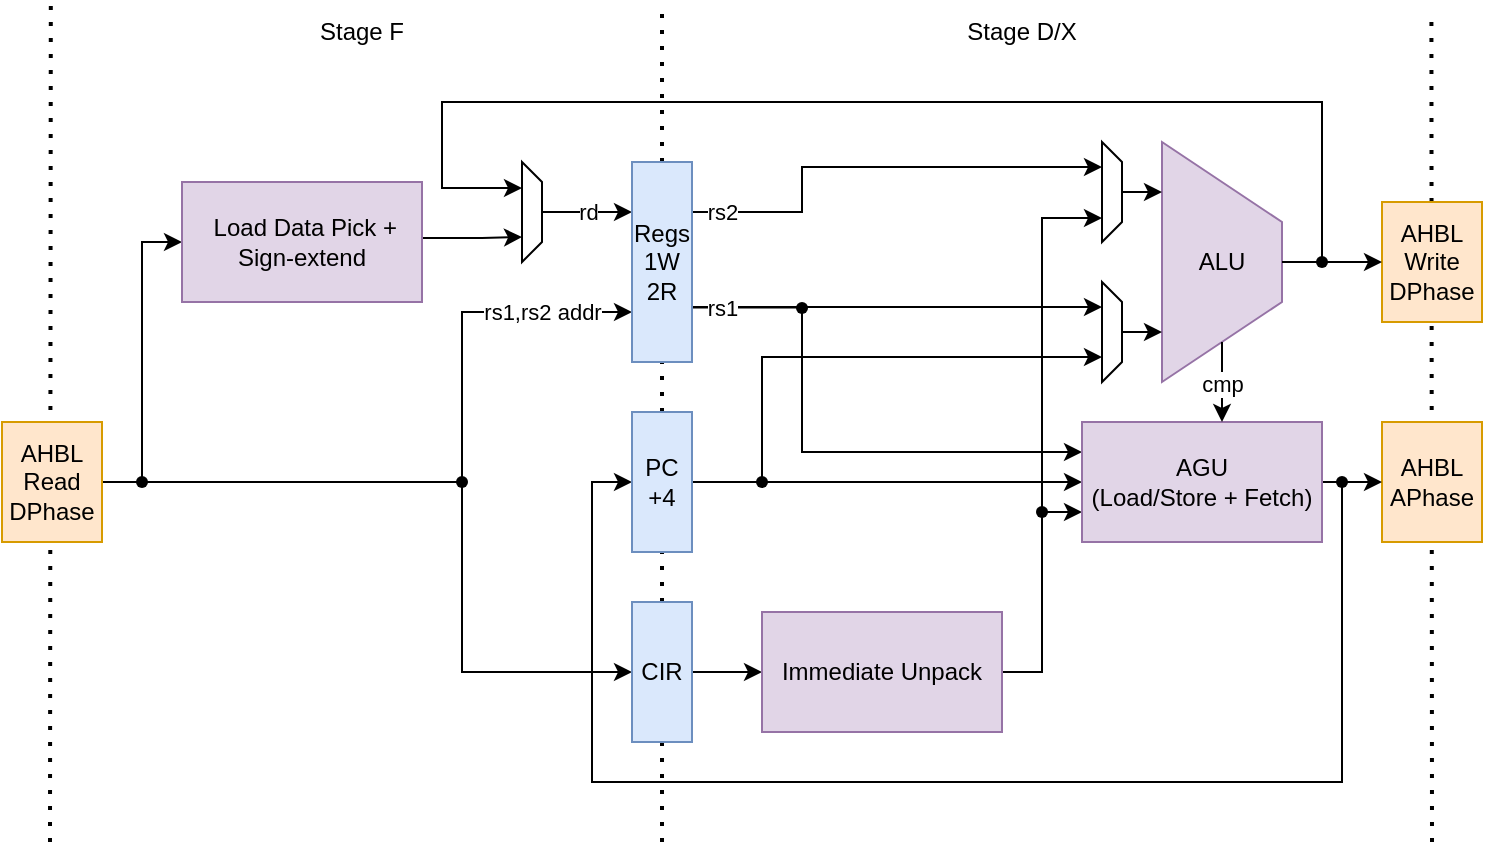 <mxfile version="14.6.6"><diagram id="Cr3QH4spvUeBhHDrpFpN" name="Page-1"><mxGraphModel dx="1422" dy="821" grid="1" gridSize="10" guides="1" tooltips="1" connect="1" arrows="1" fold="1" page="1" pageScale="1" pageWidth="827" pageHeight="1169" math="0" shadow="0"><root><mxCell id="0"/><mxCell id="1" parent="0"/><mxCell id="XzW_Wet-02D-Xz_BRKm1-69" value="" style="endArrow=none;dashed=1;html=1;dashPattern=1 3;strokeWidth=2;bendable=0;" parent="1" target="XzW_Wet-02D-Xz_BRKm1-24" edge="1"><mxGeometry width="50" height="50" relative="1" as="geometry"><mxPoint x="520" y="450" as="sourcePoint"/><mxPoint x="520" y="210" as="targetPoint"/></mxGeometry></mxCell><mxCell id="XzW_Wet-02D-Xz_BRKm1-37" value="" style="endArrow=none;dashed=1;html=1;dashPattern=1 3;strokeWidth=2;bendable=0;" parent="1" edge="1"><mxGeometry width="50" height="50" relative="1" as="geometry"><mxPoint x="905" y="450" as="sourcePoint"/><mxPoint x="904.71" y="40" as="targetPoint"/></mxGeometry></mxCell><mxCell id="XzW_Wet-02D-Xz_BRKm1-15" value="" style="endArrow=none;dashed=1;html=1;dashPattern=1 3;strokeWidth=2;bendable=0;" parent="1" edge="1"><mxGeometry width="50" height="50" relative="1" as="geometry"><mxPoint x="214" y="450" as="sourcePoint"/><mxPoint x="214.41" y="30" as="targetPoint"/></mxGeometry></mxCell><mxCell id="XzW_Wet-02D-Xz_BRKm1-25" value="" style="endArrow=none;dashed=1;html=1;dashPattern=1 3;strokeWidth=2;bendable=0;startArrow=none;" parent="1" source="XzW_Wet-02D-Xz_BRKm1-24" target="XzW_Wet-02D-Xz_BRKm1-5" edge="1"><mxGeometry width="50" height="50" relative="1" as="geometry"><mxPoint x="520" y="510" as="sourcePoint"/><mxPoint x="520" y="30" as="targetPoint"/></mxGeometry></mxCell><mxCell id="XzW_Wet-02D-Xz_BRKm1-14" value="" style="endArrow=none;dashed=1;html=1;dashPattern=1 3;strokeWidth=2;bendable=0;startArrow=none;" parent="1" source="XzW_Wet-02D-Xz_BRKm1-5" edge="1"><mxGeometry width="50" height="50" relative="1" as="geometry"><mxPoint x="520" y="510" as="sourcePoint"/><mxPoint x="520" y="30" as="targetPoint"/></mxGeometry></mxCell><mxCell id="XzW_Wet-02D-Xz_BRKm1-2" value="Stage F" style="text;html=1;strokeColor=none;fillColor=none;align=center;verticalAlign=middle;whiteSpace=wrap;rounded=0;" parent="1" vertex="1"><mxGeometry x="330" y="30" width="80" height="30" as="geometry"/></mxCell><mxCell id="XzW_Wet-02D-Xz_BRKm1-10" value="rs1,rs2 addr" style="edgeStyle=orthogonalEdgeStyle;rounded=0;orthogonalLoop=1;jettySize=auto;html=1;exitX=1;exitY=0.5;exitDx=0;exitDy=0;entryX=0;entryY=0.75;entryDx=0;entryDy=0;" parent="1" source="XzW_Wet-02D-Xz_BRKm1-4" target="XzW_Wet-02D-Xz_BRKm1-5" edge="1"><mxGeometry x="0.743" relative="1" as="geometry"><mxPoint x="400" y="255" as="sourcePoint"/><Array as="points"><mxPoint x="420" y="270"/><mxPoint x="420" y="185"/></Array><mxPoint as="offset"/></mxGeometry></mxCell><mxCell id="XzW_Wet-02D-Xz_BRKm1-19" style="edgeStyle=orthogonalEdgeStyle;rounded=0;orthogonalLoop=1;jettySize=auto;html=1;exitX=1;exitY=0.5;exitDx=0;exitDy=0;entryX=0;entryY=0.5;entryDx=0;entryDy=0;" parent="1" source="XzW_Wet-02D-Xz_BRKm1-4" target="XzW_Wet-02D-Xz_BRKm1-17" edge="1"><mxGeometry relative="1" as="geometry"/></mxCell><mxCell id="XzW_Wet-02D-Xz_BRKm1-20" style="edgeStyle=orthogonalEdgeStyle;rounded=0;orthogonalLoop=1;jettySize=auto;html=1;exitX=1;exitY=0.5;exitDx=0;exitDy=0;entryX=0;entryY=0.5;entryDx=0;entryDy=0;" parent="1" source="XzW_Wet-02D-Xz_BRKm1-4" target="XzW_Wet-02D-Xz_BRKm1-7" edge="1"><mxGeometry relative="1" as="geometry"><Array as="points"><mxPoint x="420" y="270"/><mxPoint x="420" y="365"/></Array></mxGeometry></mxCell><mxCell id="XzW_Wet-02D-Xz_BRKm1-4" value="&lt;div&gt;AHBL&lt;/div&gt;&lt;div&gt;Read DPhase&lt;/div&gt;" style="rounded=0;whiteSpace=wrap;html=1;fillColor=#ffe6cc;strokeColor=#d79b00;" parent="1" vertex="1"><mxGeometry x="190" y="240" width="50" height="60" as="geometry"/></mxCell><mxCell id="XzW_Wet-02D-Xz_BRKm1-68" value="" style="edgeStyle=orthogonalEdgeStyle;rounded=0;orthogonalLoop=1;jettySize=auto;html=1;" parent="1" source="XzW_Wet-02D-Xz_BRKm1-7" target="XzW_Wet-02D-Xz_BRKm1-30" edge="1"><mxGeometry relative="1" as="geometry"/></mxCell><mxCell id="XzW_Wet-02D-Xz_BRKm1-7" value="CIR" style="rounded=0;whiteSpace=wrap;html=1;fillColor=#dae8fc;strokeColor=#6c8ebf;" parent="1" vertex="1"><mxGeometry x="505" y="330" width="30" height="70" as="geometry"/></mxCell><mxCell id="XzW_Wet-02D-Xz_BRKm1-11" value="Stage D/X" style="text;html=1;strokeColor=none;fillColor=none;align=center;verticalAlign=middle;whiteSpace=wrap;rounded=0;" parent="1" vertex="1"><mxGeometry x="660" y="30" width="80" height="30" as="geometry"/></mxCell><mxCell id="XzW_Wet-02D-Xz_BRKm1-13" value="AHBL&lt;br&gt;APhase" style="rounded=0;whiteSpace=wrap;html=1;fillColor=#ffe6cc;strokeColor=#d79b00;" parent="1" vertex="1"><mxGeometry x="880" y="240" width="50" height="60" as="geometry"/></mxCell><mxCell id="XzW_Wet-02D-Xz_BRKm1-23" style="edgeStyle=orthogonalEdgeStyle;rounded=0;orthogonalLoop=1;jettySize=auto;html=1;exitX=1;exitY=0.5;exitDx=0;exitDy=0;entryX=0.75;entryY=1;entryDx=0;entryDy=0;" parent="1" source="XzW_Wet-02D-Xz_BRKm1-17" target="XzW_Wet-02D-Xz_BRKm1-21" edge="1"><mxGeometry relative="1" as="geometry"><Array as="points"><mxPoint x="400" y="148"/><mxPoint x="430" y="148"/></Array></mxGeometry></mxCell><mxCell id="XzW_Wet-02D-Xz_BRKm1-17" value="&amp;nbsp;Load Data Pick + Sign-extend" style="rounded=0;whiteSpace=wrap;html=1;fillColor=#e1d5e7;strokeColor=#9673a6;" parent="1" vertex="1"><mxGeometry x="280" y="120" width="120" height="60" as="geometry"/></mxCell><mxCell id="XzW_Wet-02D-Xz_BRKm1-22" value="rd" style="edgeStyle=orthogonalEdgeStyle;rounded=0;orthogonalLoop=1;jettySize=auto;html=1;exitX=0.5;exitY=0;exitDx=0;exitDy=0;entryX=0;entryY=0.25;entryDx=0;entryDy=0;" parent="1" source="XzW_Wet-02D-Xz_BRKm1-21" target="XzW_Wet-02D-Xz_BRKm1-5" edge="1"><mxGeometry relative="1" as="geometry"><Array as="points"><mxPoint x="480" y="135"/><mxPoint x="480" y="135"/></Array></mxGeometry></mxCell><mxCell id="XzW_Wet-02D-Xz_BRKm1-21" value="" style="shape=trapezoid;perimeter=trapezoidPerimeter;whiteSpace=wrap;html=1;fixedSize=1;rotation=90;size=10;" parent="1" vertex="1"><mxGeometry x="430" y="130" width="50" height="10" as="geometry"/></mxCell><mxCell id="XzW_Wet-02D-Xz_BRKm1-62" style="edgeStyle=orthogonalEdgeStyle;rounded=0;orthogonalLoop=1;jettySize=auto;html=1;exitX=1;exitY=0.5;exitDx=0;exitDy=0;entryX=0.75;entryY=1;entryDx=0;entryDy=0;" parent="1" source="XzW_Wet-02D-Xz_BRKm1-24" target="XzW_Wet-02D-Xz_BRKm1-55" edge="1"><mxGeometry relative="1" as="geometry"><Array as="points"><mxPoint x="570" y="270"/><mxPoint x="570" y="207"/></Array></mxGeometry></mxCell><mxCell id="XzW_Wet-02D-Xz_BRKm1-63" style="edgeStyle=orthogonalEdgeStyle;rounded=0;orthogonalLoop=1;jettySize=auto;html=1;exitX=1;exitY=0.5;exitDx=0;exitDy=0;entryX=0;entryY=0.5;entryDx=0;entryDy=0;" parent="1" source="XzW_Wet-02D-Xz_BRKm1-24" target="XzW_Wet-02D-Xz_BRKm1-32" edge="1"><mxGeometry relative="1" as="geometry"><Array as="points"><mxPoint x="550" y="270"/><mxPoint x="550" y="270"/></Array></mxGeometry></mxCell><mxCell id="XzW_Wet-02D-Xz_BRKm1-56" value="rs2" style="edgeStyle=orthogonalEdgeStyle;rounded=0;orthogonalLoop=1;jettySize=auto;html=1;exitX=1;exitY=0.25;exitDx=0;exitDy=0;entryX=0.25;entryY=1;entryDx=0;entryDy=0;" parent="1" source="XzW_Wet-02D-Xz_BRKm1-5" target="XzW_Wet-02D-Xz_BRKm1-50" edge="1"><mxGeometry x="-0.874" relative="1" as="geometry"><Array as="points"><mxPoint x="590" y="135"/><mxPoint x="590" y="113"/></Array><mxPoint as="offset"/></mxGeometry></mxCell><mxCell id="XzW_Wet-02D-Xz_BRKm1-70" style="edgeStyle=orthogonalEdgeStyle;rounded=0;orthogonalLoop=1;jettySize=auto;html=1;exitX=1.006;exitY=0.728;exitDx=0;exitDy=0;exitPerimeter=0;entryX=0;entryY=0.25;entryDx=0;entryDy=0;" parent="1" source="XzW_Wet-02D-Xz_BRKm1-5" target="XzW_Wet-02D-Xz_BRKm1-32" edge="1"><mxGeometry relative="1" as="geometry"><mxPoint x="630.0" y="240" as="targetPoint"/><mxPoint x="534" y="182" as="sourcePoint"/><Array as="points"><mxPoint x="590" y="183"/><mxPoint x="590" y="255"/></Array></mxGeometry></mxCell><mxCell id="XzW_Wet-02D-Xz_BRKm1-71" value="rs1" style="edgeStyle=orthogonalEdgeStyle;rounded=0;orthogonalLoop=1;jettySize=auto;html=1;exitX=1;exitY=0.725;exitDx=0;exitDy=0;entryX=0.25;entryY=1;entryDx=0;entryDy=0;exitPerimeter=0;" parent="1" source="XzW_Wet-02D-Xz_BRKm1-5" target="XzW_Wet-02D-Xz_BRKm1-55" edge="1"><mxGeometry x="-0.854" relative="1" as="geometry"><Array as="points"><mxPoint x="580" y="183"/><mxPoint x="580" y="183"/></Array><mxPoint as="offset"/></mxGeometry></mxCell><mxCell id="XzW_Wet-02D-Xz_BRKm1-5" value="&lt;div&gt;Regs&lt;/div&gt;&lt;div&gt;1W&lt;/div&gt;&lt;div&gt;2R&lt;br&gt;&lt;/div&gt;" style="rounded=0;whiteSpace=wrap;html=1;fillColor=#dae8fc;strokeColor=#6c8ebf;" parent="1" vertex="1"><mxGeometry x="505" y="110" width="30" height="100" as="geometry"/></mxCell><mxCell id="XzW_Wet-02D-Xz_BRKm1-59" style="edgeStyle=orthogonalEdgeStyle;rounded=0;orthogonalLoop=1;jettySize=auto;html=1;exitX=1;exitY=0.5;exitDx=0;exitDy=0;entryX=0;entryY=0.75;entryDx=0;entryDy=0;" parent="1" source="XzW_Wet-02D-Xz_BRKm1-30" target="XzW_Wet-02D-Xz_BRKm1-32" edge="1"><mxGeometry relative="1" as="geometry"/></mxCell><mxCell id="XzW_Wet-02D-Xz_BRKm1-61" style="edgeStyle=orthogonalEdgeStyle;rounded=0;orthogonalLoop=1;jettySize=auto;html=1;exitX=1;exitY=0.5;exitDx=0;exitDy=0;entryX=0.75;entryY=1;entryDx=0;entryDy=0;" parent="1" source="XzW_Wet-02D-Xz_BRKm1-30" target="XzW_Wet-02D-Xz_BRKm1-50" edge="1"><mxGeometry relative="1" as="geometry"><Array as="points"><mxPoint x="710" y="365"/><mxPoint x="710" y="138"/><mxPoint x="740" y="138"/></Array></mxGeometry></mxCell><mxCell id="XzW_Wet-02D-Xz_BRKm1-30" value="Immediate Unpack" style="rounded=0;whiteSpace=wrap;html=1;fillColor=#e1d5e7;strokeColor=#9673a6;" parent="1" vertex="1"><mxGeometry x="570" y="335" width="120" height="60" as="geometry"/></mxCell><mxCell id="XzW_Wet-02D-Xz_BRKm1-65" style="edgeStyle=orthogonalEdgeStyle;rounded=0;orthogonalLoop=1;jettySize=auto;html=1;exitX=1;exitY=0.5;exitDx=0;exitDy=0;entryX=0;entryY=0.5;entryDx=0;entryDy=0;" parent="1" source="XzW_Wet-02D-Xz_BRKm1-32" target="XzW_Wet-02D-Xz_BRKm1-13" edge="1"><mxGeometry relative="1" as="geometry"/></mxCell><mxCell id="XzW_Wet-02D-Xz_BRKm1-67" value="" style="edgeStyle=orthogonalEdgeStyle;rounded=0;orthogonalLoop=1;jettySize=auto;html=1;exitX=1;exitY=0.75;exitDx=0;exitDy=0;entryX=0;entryY=0.5;entryDx=0;entryDy=0;" parent="1" source="XzW_Wet-02D-Xz_BRKm1-32" target="XzW_Wet-02D-Xz_BRKm1-24" edge="1"><mxGeometry relative="1" as="geometry"><Array as="points"><mxPoint x="850" y="270"/><mxPoint x="860" y="270"/><mxPoint x="860" y="420"/><mxPoint x="485" y="420"/><mxPoint x="485" y="270"/></Array></mxGeometry></mxCell><mxCell id="XzW_Wet-02D-Xz_BRKm1-32" value="&lt;div&gt;AGU&lt;/div&gt;(Load/Store + Fetch)" style="rounded=0;whiteSpace=wrap;html=1;fillColor=#e1d5e7;strokeColor=#9673a6;" parent="1" vertex="1"><mxGeometry x="730" y="240" width="120" height="60" as="geometry"/></mxCell><mxCell id="XzW_Wet-02D-Xz_BRKm1-40" style="edgeStyle=orthogonalEdgeStyle;rounded=0;orthogonalLoop=1;jettySize=auto;html=1;exitX=0.5;exitY=0;exitDx=0;exitDy=0;entryX=0.25;entryY=1;entryDx=0;entryDy=0;" parent="1" source="XzW_Wet-02D-Xz_BRKm1-34" target="XzW_Wet-02D-Xz_BRKm1-21" edge="1"><mxGeometry relative="1" as="geometry"><Array as="points"><mxPoint x="850" y="160"/><mxPoint x="850" y="80"/><mxPoint x="410" y="80"/><mxPoint x="410" y="123"/><mxPoint x="450" y="123"/></Array></mxGeometry></mxCell><mxCell id="XzW_Wet-02D-Xz_BRKm1-42" value="" style="group" parent="1" vertex="1" connectable="0"><mxGeometry x="770" y="100" width="60" height="120" as="geometry"/></mxCell><mxCell id="XzW_Wet-02D-Xz_BRKm1-34" value="" style="shape=trapezoid;perimeter=trapezoidPerimeter;whiteSpace=wrap;html=1;fixedSize=1;rotation=90;size=40;fillColor=#e1d5e7;strokeColor=#9673a6;" parent="XzW_Wet-02D-Xz_BRKm1-42" vertex="1"><mxGeometry x="-30" y="30" width="120" height="60" as="geometry"/></mxCell><mxCell id="XzW_Wet-02D-Xz_BRKm1-41" value="ALU" style="text;html=1;strokeColor=none;fillColor=none;align=center;verticalAlign=middle;whiteSpace=wrap;rounded=0;" parent="XzW_Wet-02D-Xz_BRKm1-42" vertex="1"><mxGeometry x="10" y="50" width="40" height="20" as="geometry"/></mxCell><mxCell id="XzW_Wet-02D-Xz_BRKm1-52" value="" style="group" parent="1" vertex="1" connectable="0"><mxGeometry x="740" y="100" width="30" height="50" as="geometry"/></mxCell><mxCell id="XzW_Wet-02D-Xz_BRKm1-51" style="edgeStyle=orthogonalEdgeStyle;rounded=0;orthogonalLoop=1;jettySize=auto;html=1;exitX=0.5;exitY=0;exitDx=0;exitDy=0;" parent="XzW_Wet-02D-Xz_BRKm1-52" source="XzW_Wet-02D-Xz_BRKm1-50" edge="1"><mxGeometry relative="1" as="geometry"><mxPoint x="30" y="25.276" as="targetPoint"/></mxGeometry></mxCell><mxCell id="XzW_Wet-02D-Xz_BRKm1-50" value="" style="shape=trapezoid;perimeter=trapezoidPerimeter;whiteSpace=wrap;html=1;fixedSize=1;rotation=90;size=10;" parent="XzW_Wet-02D-Xz_BRKm1-52" vertex="1"><mxGeometry x="-20" y="20" width="50" height="10" as="geometry"/></mxCell><mxCell id="XzW_Wet-02D-Xz_BRKm1-53" value="" style="group" parent="1" vertex="1" connectable="0"><mxGeometry x="740" y="170" width="30" height="50" as="geometry"/></mxCell><mxCell id="XzW_Wet-02D-Xz_BRKm1-54" style="edgeStyle=orthogonalEdgeStyle;rounded=0;orthogonalLoop=1;jettySize=auto;html=1;exitX=0.5;exitY=0;exitDx=0;exitDy=0;" parent="XzW_Wet-02D-Xz_BRKm1-53" source="XzW_Wet-02D-Xz_BRKm1-55" edge="1"><mxGeometry relative="1" as="geometry"><mxPoint x="30" y="25.276" as="targetPoint"/></mxGeometry></mxCell><mxCell id="XzW_Wet-02D-Xz_BRKm1-55" value="" style="shape=trapezoid;perimeter=trapezoidPerimeter;whiteSpace=wrap;html=1;fixedSize=1;rotation=90;size=10;" parent="XzW_Wet-02D-Xz_BRKm1-53" vertex="1"><mxGeometry x="-20" y="20" width="50" height="10" as="geometry"/></mxCell><mxCell id="XzW_Wet-02D-Xz_BRKm1-66" value="&lt;div&gt;AHBL&lt;/div&gt;&lt;div&gt;Write DPhase&lt;/div&gt;" style="rounded=0;whiteSpace=wrap;html=1;fillColor=#ffe6cc;strokeColor=#d79b00;" parent="1" vertex="1"><mxGeometry x="880" y="130" width="50" height="60" as="geometry"/></mxCell><mxCell id="XzW_Wet-02D-Xz_BRKm1-24" value="&lt;div&gt;PC&lt;/div&gt;+4" style="rounded=0;whiteSpace=wrap;html=1;fillColor=#dae8fc;strokeColor=#6c8ebf;" parent="1" vertex="1"><mxGeometry x="505" y="235" width="30" height="70" as="geometry"/></mxCell><mxCell id="XzW_Wet-02D-Xz_BRKm1-73" style="edgeStyle=orthogonalEdgeStyle;rounded=0;orthogonalLoop=1;jettySize=auto;html=1;exitX=0.5;exitY=0;exitDx=0;exitDy=0;entryX=0;entryY=0.5;entryDx=0;entryDy=0;" parent="1" source="XzW_Wet-02D-Xz_BRKm1-34" target="XzW_Wet-02D-Xz_BRKm1-66" edge="1"><mxGeometry relative="1" as="geometry"/></mxCell><mxCell id="XzW_Wet-02D-Xz_BRKm1-75" value="cmp" style="edgeStyle=orthogonalEdgeStyle;rounded=0;orthogonalLoop=1;jettySize=auto;html=1;exitX=1;exitY=0.5;exitDx=0;exitDy=0;entryX=0.577;entryY=0;entryDx=0;entryDy=0;entryPerimeter=0;" parent="1" source="XzW_Wet-02D-Xz_BRKm1-34" target="XzW_Wet-02D-Xz_BRKm1-32" edge="1"><mxGeometry relative="1" as="geometry"/></mxCell><mxCell id="XzW_Wet-02D-Xz_BRKm1-77" value="" style="ellipse;whiteSpace=wrap;html=1;aspect=fixed;strokeColor=none;fillColor=#000000;connectable=0;allowArrows=0;" parent="1" vertex="1"><mxGeometry x="417" y="267" width="6" height="6" as="geometry"/></mxCell><mxCell id="XzW_Wet-02D-Xz_BRKm1-80" value="" style="ellipse;whiteSpace=wrap;html=1;aspect=fixed;strokeColor=none;fillColor=#000000;connectable=0;allowArrows=0;" parent="1" vertex="1"><mxGeometry x="847" y="157" width="6" height="6" as="geometry"/></mxCell><mxCell id="XzW_Wet-02D-Xz_BRKm1-81" value="" style="ellipse;whiteSpace=wrap;html=1;aspect=fixed;strokeColor=none;fillColor=#000000;connectable=0;allowArrows=0;" parent="1" vertex="1"><mxGeometry x="587" y="180" width="6" height="6" as="geometry"/></mxCell><mxCell id="XzW_Wet-02D-Xz_BRKm1-82" value="" style="ellipse;whiteSpace=wrap;html=1;aspect=fixed;strokeColor=none;fillColor=#000000;connectable=0;allowArrows=0;" parent="1" vertex="1"><mxGeometry x="567" y="267" width="6" height="6" as="geometry"/></mxCell><mxCell id="XzW_Wet-02D-Xz_BRKm1-83" value="" style="ellipse;whiteSpace=wrap;html=1;aspect=fixed;strokeColor=none;fillColor=#000000;connectable=0;allowArrows=0;" parent="1" vertex="1"><mxGeometry x="707" y="282" width="6" height="6" as="geometry"/></mxCell><mxCell id="XzW_Wet-02D-Xz_BRKm1-85" value="" style="ellipse;whiteSpace=wrap;html=1;aspect=fixed;strokeColor=none;fillColor=#000000;connectable=0;allowArrows=0;" parent="1" vertex="1"><mxGeometry x="857" y="267" width="6" height="6" as="geometry"/></mxCell><mxCell id="XXGaVfmVs3bBpZsmGRYK-1" value="" style="ellipse;whiteSpace=wrap;html=1;aspect=fixed;strokeColor=none;fillColor=#000000;connectable=0;allowArrows=0;" vertex="1" parent="1"><mxGeometry x="257" y="267" width="6" height="6" as="geometry"/></mxCell></root></mxGraphModel></diagram></mxfile>
